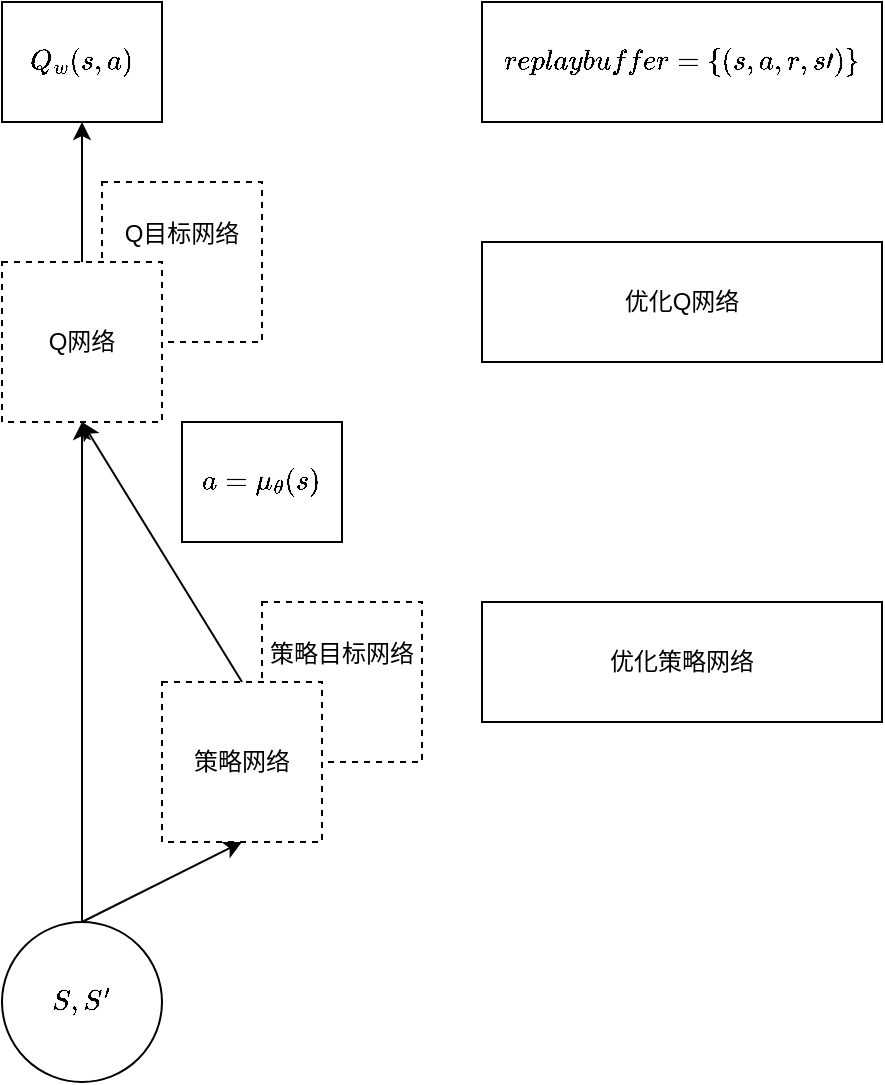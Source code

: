 <mxfile version="22.1.16" type="github">
  <diagram name="第 1 页" id="rKivnOdDJAFtJSjHdzWO">
    <mxGraphModel dx="901" dy="570" grid="1" gridSize="10" guides="1" tooltips="1" connect="1" arrows="1" fold="1" page="1" pageScale="1" pageWidth="827" pageHeight="1169" math="1" shadow="0">
      <root>
        <mxCell id="0" />
        <mxCell id="1" parent="0" />
        <mxCell id="RI4B-3obot8MsITl3LLx-1" value="策略目标网络&lt;br&gt;&lt;br&gt;&lt;br&gt;" style="whiteSpace=wrap;html=1;aspect=fixed;dashed=1;" parent="1" vertex="1">
          <mxGeometry x="330" y="490" width="80" height="80" as="geometry" />
        </mxCell>
        <mxCell id="RI4B-3obot8MsITl3LLx-2" value="Q目标网络&lt;br&gt;&lt;br&gt;&lt;br&gt;" style="whiteSpace=wrap;html=1;aspect=fixed;dashed=1;" parent="1" vertex="1">
          <mxGeometry x="250" y="280" width="80" height="80" as="geometry" />
        </mxCell>
        <mxCell id="RI4B-3obot8MsITl3LLx-3" style="edgeStyle=orthogonalEdgeStyle;rounded=0;orthogonalLoop=1;jettySize=auto;html=1;entryX=0.5;entryY=1;entryDx=0;entryDy=0;" parent="1" source="RI4B-3obot8MsITl3LLx-4" target="RI4B-3obot8MsITl3LLx-9" edge="1">
          <mxGeometry relative="1" as="geometry" />
        </mxCell>
        <mxCell id="RI4B-3obot8MsITl3LLx-4" value="Q网络" style="whiteSpace=wrap;html=1;aspect=fixed;dashed=1;" parent="1" vertex="1">
          <mxGeometry x="200" y="320" width="80" height="80" as="geometry" />
        </mxCell>
        <mxCell id="RI4B-3obot8MsITl3LLx-5" value="策略网络" style="whiteSpace=wrap;html=1;aspect=fixed;dashed=1;" parent="1" vertex="1">
          <mxGeometry x="280" y="530" width="80" height="80" as="geometry" />
        </mxCell>
        <mxCell id="RI4B-3obot8MsITl3LLx-7" style="edgeStyle=orthogonalEdgeStyle;rounded=0;orthogonalLoop=1;jettySize=auto;html=1;entryX=0.5;entryY=1;entryDx=0;entryDy=0;" parent="1" source="RI4B-3obot8MsITl3LLx-8" target="RI4B-3obot8MsITl3LLx-4" edge="1">
          <mxGeometry relative="1" as="geometry" />
        </mxCell>
        <mxCell id="RI4B-3obot8MsITl3LLx-8" value="\(S,S^{\prime}&lt;br&gt;\)" style="ellipse;whiteSpace=wrap;html=1;aspect=fixed;" parent="1" vertex="1">
          <mxGeometry x="200" y="650" width="80" height="80" as="geometry" />
        </mxCell>
        <mxCell id="RI4B-3obot8MsITl3LLx-9" value="\(Q_w(s,a)\)" style="rounded=0;whiteSpace=wrap;html=1;" parent="1" vertex="1">
          <mxGeometry x="200" y="190" width="80" height="60" as="geometry" />
        </mxCell>
        <mxCell id="RI4B-3obot8MsITl3LLx-10" value="" style="endArrow=classic;html=1;rounded=0;exitX=0.5;exitY=0;exitDx=0;exitDy=0;entryX=0.5;entryY=1;entryDx=0;entryDy=0;" parent="1" source="RI4B-3obot8MsITl3LLx-8" target="RI4B-3obot8MsITl3LLx-5" edge="1">
          <mxGeometry width="50" height="50" relative="1" as="geometry">
            <mxPoint x="390" y="490" as="sourcePoint" />
            <mxPoint x="440" y="440" as="targetPoint" />
          </mxGeometry>
        </mxCell>
        <mxCell id="RI4B-3obot8MsITl3LLx-11" value="" style="endArrow=classic;html=1;rounded=0;exitX=0.5;exitY=0;exitDx=0;exitDy=0;entryX=0.5;entryY=1;entryDx=0;entryDy=0;" parent="1" source="RI4B-3obot8MsITl3LLx-5" target="RI4B-3obot8MsITl3LLx-4" edge="1">
          <mxGeometry width="50" height="50" relative="1" as="geometry">
            <mxPoint x="390" y="520" as="sourcePoint" />
            <mxPoint x="440" y="470" as="targetPoint" />
          </mxGeometry>
        </mxCell>
        <mxCell id="2qncGRn--N-9Oo_SDniq-1" value="\(a = \mu_\theta&lt;br&gt;(s) \)" style="rounded=0;whiteSpace=wrap;html=1;" vertex="1" parent="1">
          <mxGeometry x="290" y="400" width="80" height="60" as="geometry" />
        </mxCell>
        <mxCell id="2qncGRn--N-9Oo_SDniq-2" value="\(replaybuffer = \{\\(s, a, r, s\prime&lt;br&gt;\\)\}\)" style="rounded=0;whiteSpace=wrap;html=1;" vertex="1" parent="1">
          <mxGeometry x="440" y="190" width="200" height="60" as="geometry" />
        </mxCell>
        <mxCell id="2qncGRn--N-9Oo_SDniq-3" value="优化Q网络" style="rounded=0;whiteSpace=wrap;html=1;" vertex="1" parent="1">
          <mxGeometry x="440" y="310" width="200" height="60" as="geometry" />
        </mxCell>
        <mxCell id="2qncGRn--N-9Oo_SDniq-4" value="优化策略网络" style="rounded=0;whiteSpace=wrap;html=1;" vertex="1" parent="1">
          <mxGeometry x="440" y="490" width="200" height="60" as="geometry" />
        </mxCell>
      </root>
    </mxGraphModel>
  </diagram>
</mxfile>
